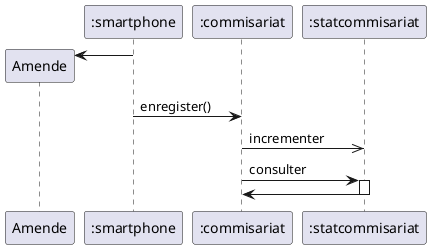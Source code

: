 @startuml

create Amende
":smartphone" -> Amende:

":smartphone" -> ":commisariat": enregister()

":commisariat" ->> ":statcommisariat" : incrementer


":commisariat" -> ":statcommisariat" : consulter
activate ":statcommisariat"
":statcommisariat" -> ":commisariat" :
deactivate ":statcommisariat"


@enduml